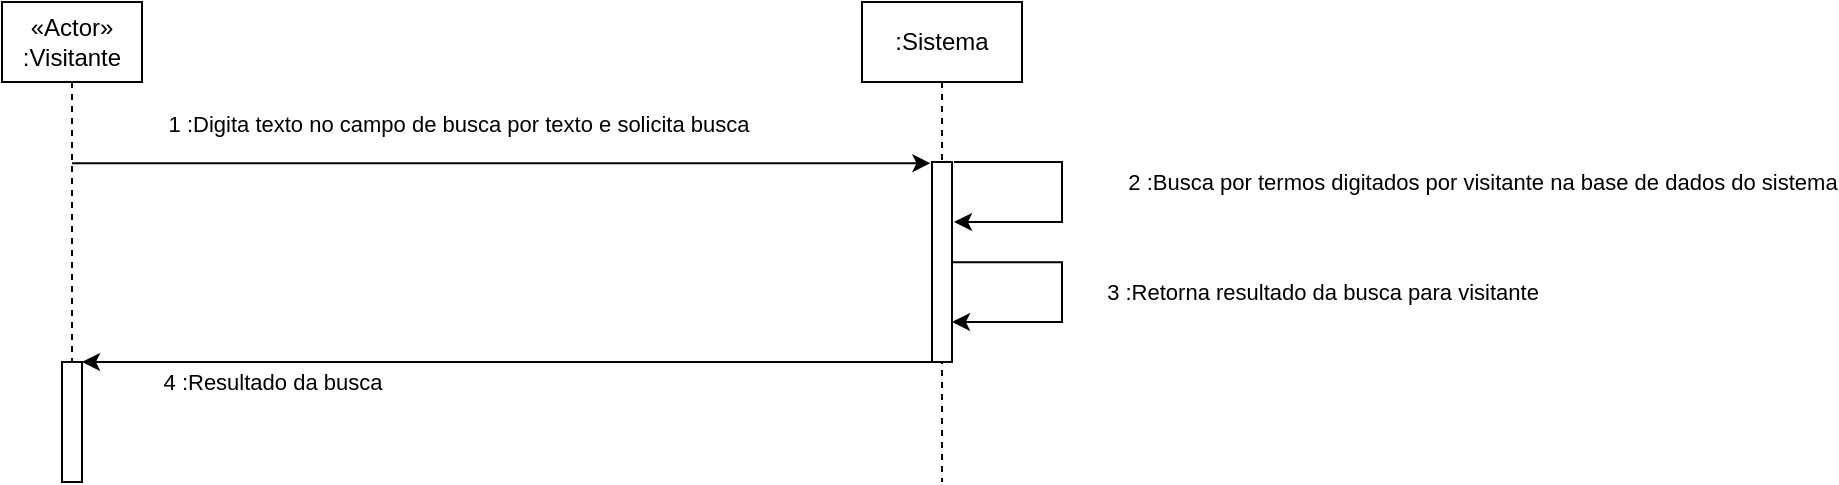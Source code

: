 <mxfile version="19.0.0" type="github">
  <diagram id="RNuVjv1UGwWneKCWqOlv" name="Page-1">
    <mxGraphModel dx="723" dy="377" grid="1" gridSize="10" guides="1" tooltips="1" connect="1" arrows="1" fold="1" page="1" pageScale="1" pageWidth="1169" pageHeight="827" math="0" shadow="0">
      <root>
        <mxCell id="0" />
        <mxCell id="1" parent="0" />
        <mxCell id="UGDIUITLbsPT5YqN8vNJ-3" value="1 :Digita texto no campo de busca por texto e solicita busca" style="edgeStyle=orthogonalEdgeStyle;rounded=0;orthogonalLoop=1;jettySize=auto;html=1;entryX=-0.08;entryY=0.006;entryDx=0;entryDy=0;entryPerimeter=0;" edge="1" parent="1" source="UGDIUITLbsPT5YqN8vNJ-1" target="UGDIUITLbsPT5YqN8vNJ-7">
          <mxGeometry x="-0.101" y="20" relative="1" as="geometry">
            <Array as="points">
              <mxPoint x="330" y="150" />
            </Array>
            <mxPoint as="offset" />
          </mxGeometry>
        </mxCell>
        <mxCell id="UGDIUITLbsPT5YqN8vNJ-1" value="&lt;div&gt;«Actor»&lt;/div&gt;&lt;div&gt;:Visitante&lt;/div&gt;" style="shape=umlLifeline;perimeter=lifelinePerimeter;whiteSpace=wrap;html=1;container=1;collapsible=0;recursiveResize=0;outlineConnect=0;" vertex="1" parent="1">
          <mxGeometry x="20" y="70" width="70" height="240" as="geometry" />
        </mxCell>
        <mxCell id="UGDIUITLbsPT5YqN8vNJ-12" value="" style="html=1;points=[];perimeter=orthogonalPerimeter;" vertex="1" parent="UGDIUITLbsPT5YqN8vNJ-1">
          <mxGeometry x="30" y="180" width="10" height="60" as="geometry" />
        </mxCell>
        <mxCell id="UGDIUITLbsPT5YqN8vNJ-6" value="4 :Resultado da busca" style="edgeStyle=orthogonalEdgeStyle;rounded=0;orthogonalLoop=1;jettySize=auto;html=1;" edge="1" parent="1" source="UGDIUITLbsPT5YqN8vNJ-2">
          <mxGeometry x="0.561" y="10" relative="1" as="geometry">
            <mxPoint x="60" y="250" as="targetPoint" />
            <Array as="points">
              <mxPoint x="270" y="250" />
              <mxPoint x="270" y="250" />
            </Array>
            <mxPoint as="offset" />
          </mxGeometry>
        </mxCell>
        <mxCell id="UGDIUITLbsPT5YqN8vNJ-2" value=":Sistema" style="shape=umlLifeline;perimeter=lifelinePerimeter;whiteSpace=wrap;html=1;container=1;collapsible=0;recursiveResize=0;outlineConnect=0;" vertex="1" parent="1">
          <mxGeometry x="450" y="70" width="80" height="240" as="geometry" />
        </mxCell>
        <mxCell id="UGDIUITLbsPT5YqN8vNJ-7" value="" style="html=1;points=[];perimeter=orthogonalPerimeter;" vertex="1" parent="UGDIUITLbsPT5YqN8vNJ-2">
          <mxGeometry x="35" y="80" width="10" height="100" as="geometry" />
        </mxCell>
        <mxCell id="UGDIUITLbsPT5YqN8vNJ-5" value="3 :Retorna resultado da busca para visitante" style="edgeStyle=orthogonalEdgeStyle;rounded=0;orthogonalLoop=1;jettySize=auto;html=1;exitX=0.998;exitY=0.501;exitDx=0;exitDy=0;exitPerimeter=0;" edge="1" parent="UGDIUITLbsPT5YqN8vNJ-2" source="UGDIUITLbsPT5YqN8vNJ-7">
          <mxGeometry y="130" relative="1" as="geometry">
            <mxPoint x="50" y="130" as="sourcePoint" />
            <mxPoint x="45" y="160" as="targetPoint" />
            <Array as="points">
              <mxPoint x="100" y="130" />
              <mxPoint x="100" y="160" />
            </Array>
            <mxPoint as="offset" />
          </mxGeometry>
        </mxCell>
        <mxCell id="UGDIUITLbsPT5YqN8vNJ-4" value="2 :Busca por termos digitados por visitante na base de dados do sistema" style="edgeStyle=orthogonalEdgeStyle;rounded=0;orthogonalLoop=1;jettySize=auto;html=1;" edge="1" parent="1">
          <mxGeometry x="-0.076" y="210" relative="1" as="geometry">
            <mxPoint x="496" y="150" as="sourcePoint" />
            <mxPoint x="496" y="180" as="targetPoint" />
            <Array as="points">
              <mxPoint x="496" y="150" />
              <mxPoint x="550" y="150" />
              <mxPoint x="550" y="180" />
            </Array>
            <mxPoint as="offset" />
          </mxGeometry>
        </mxCell>
      </root>
    </mxGraphModel>
  </diagram>
</mxfile>
